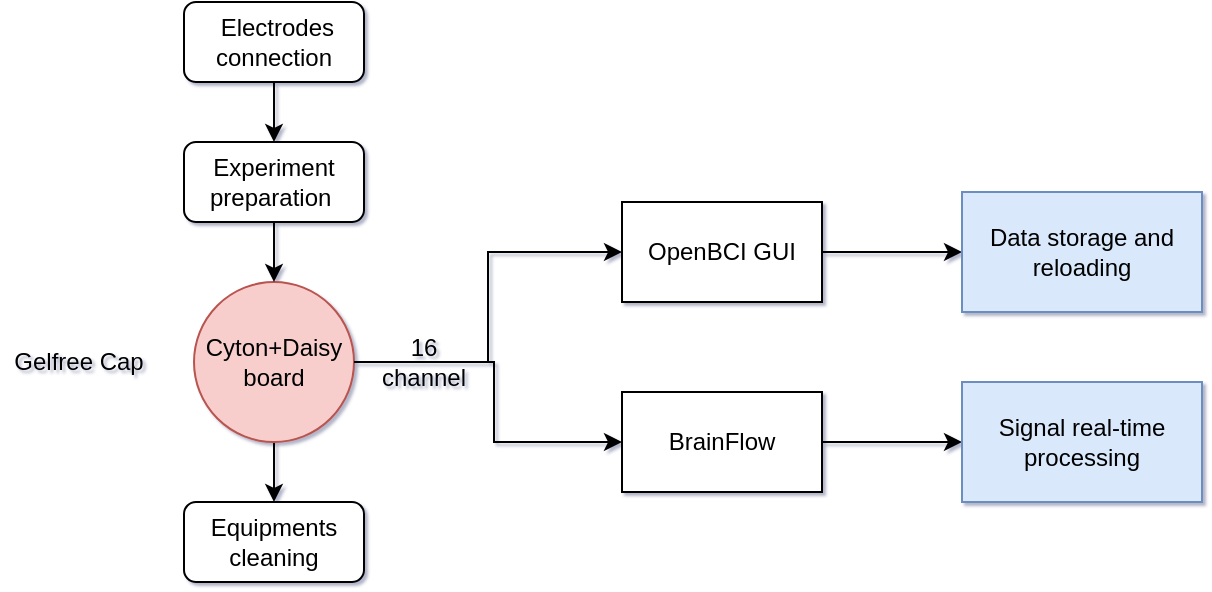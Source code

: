 <mxfile version="16.6.1" type="device"><diagram id="d4z7TgYbceRMenIpsFxB" name="Page-1"><mxGraphModel dx="782" dy="404" grid="0" gridSize="10" guides="1" tooltips="1" connect="1" arrows="1" fold="1" page="1" pageScale="1" pageWidth="827" pageHeight="1169" background="none" math="0" shadow="1"><root><mxCell id="0"/><mxCell id="1" parent="0"/><mxCell id="iUCnhsFE-UqAPdQO54JZ-8" style="edgeStyle=orthogonalEdgeStyle;rounded=0;orthogonalLoop=1;jettySize=auto;html=1;exitX=0.5;exitY=1;exitDx=0;exitDy=0;entryX=0.5;entryY=0;entryDx=0;entryDy=0;" parent="1" source="iUCnhsFE-UqAPdQO54JZ-1" target="iUCnhsFE-UqAPdQO54JZ-5" edge="1"><mxGeometry relative="1" as="geometry"/></mxCell><mxCell id="iUCnhsFE-UqAPdQO54JZ-18" style="edgeStyle=orthogonalEdgeStyle;rounded=0;orthogonalLoop=1;jettySize=auto;html=1;exitX=1;exitY=0.5;exitDx=0;exitDy=0;entryX=0;entryY=0.5;entryDx=0;entryDy=0;" parent="1" source="iUCnhsFE-UqAPdQO54JZ-1" target="iUCnhsFE-UqAPdQO54JZ-16" edge="1"><mxGeometry relative="1" as="geometry"><mxPoint x="240" y="330" as="targetPoint"/><Array as="points"><mxPoint x="247" y="330"/><mxPoint x="247" y="275"/></Array></mxGeometry></mxCell><mxCell id="iUCnhsFE-UqAPdQO54JZ-20" style="edgeStyle=orthogonalEdgeStyle;rounded=0;orthogonalLoop=1;jettySize=auto;html=1;exitX=1;exitY=0.5;exitDx=0;exitDy=0;entryX=0;entryY=0.5;entryDx=0;entryDy=0;startArrow=none;" parent="1" source="iUCnhsFE-UqAPdQO54JZ-21" target="iUCnhsFE-UqAPdQO54JZ-17" edge="1"><mxGeometry relative="1" as="geometry"><Array as="points"><mxPoint x="250" y="330"/><mxPoint x="250" y="370"/></Array></mxGeometry></mxCell><mxCell id="iUCnhsFE-UqAPdQO54JZ-1" value="Cyton+Daisy&lt;br&gt;board" style="ellipse;whiteSpace=wrap;html=1;aspect=fixed;fillColor=#f8cecc;strokeColor=#b85450;" parent="1" vertex="1"><mxGeometry x="100" y="290" width="80" height="80" as="geometry"/></mxCell><mxCell id="iUCnhsFE-UqAPdQO54JZ-2" value="Gelfree Cap" style="text;html=1;strokeColor=none;fillColor=none;align=center;verticalAlign=middle;whiteSpace=wrap;rounded=0;" parent="1" vertex="1"><mxGeometry x="3" y="315" width="79" height="30" as="geometry"/></mxCell><mxCell id="iUCnhsFE-UqAPdQO54JZ-6" style="edgeStyle=orthogonalEdgeStyle;rounded=0;orthogonalLoop=1;jettySize=auto;html=1;exitX=0.5;exitY=1;exitDx=0;exitDy=0;entryX=0.5;entryY=0;entryDx=0;entryDy=0;" parent="1" source="iUCnhsFE-UqAPdQO54JZ-3" target="iUCnhsFE-UqAPdQO54JZ-4" edge="1"><mxGeometry relative="1" as="geometry"/></mxCell><mxCell id="iUCnhsFE-UqAPdQO54JZ-3" value="&amp;nbsp;Electrodes connection" style="rounded=1;whiteSpace=wrap;html=1;" parent="1" vertex="1"><mxGeometry x="95" y="150" width="90" height="40" as="geometry"/></mxCell><mxCell id="iUCnhsFE-UqAPdQO54JZ-7" style="edgeStyle=orthogonalEdgeStyle;rounded=0;orthogonalLoop=1;jettySize=auto;html=1;exitX=0.5;exitY=1;exitDx=0;exitDy=0;entryX=0.5;entryY=0;entryDx=0;entryDy=0;" parent="1" source="iUCnhsFE-UqAPdQO54JZ-4" target="iUCnhsFE-UqAPdQO54JZ-1" edge="1"><mxGeometry relative="1" as="geometry"/></mxCell><mxCell id="iUCnhsFE-UqAPdQO54JZ-4" value="Experiment preparation&amp;nbsp;" style="rounded=1;whiteSpace=wrap;html=1;" parent="1" vertex="1"><mxGeometry x="95" y="220" width="90" height="40" as="geometry"/></mxCell><mxCell id="iUCnhsFE-UqAPdQO54JZ-5" value="Equipments cleaning" style="rounded=1;whiteSpace=wrap;html=1;" parent="1" vertex="1"><mxGeometry x="95" y="400" width="90" height="40" as="geometry"/></mxCell><mxCell id="iUCnhsFE-UqAPdQO54JZ-24" value="" style="edgeStyle=orthogonalEdgeStyle;rounded=0;orthogonalLoop=1;jettySize=auto;html=1;" parent="1" source="iUCnhsFE-UqAPdQO54JZ-16" target="iUCnhsFE-UqAPdQO54JZ-23" edge="1"><mxGeometry relative="1" as="geometry"/></mxCell><mxCell id="iUCnhsFE-UqAPdQO54JZ-16" value="OpenBCI GUI" style="rounded=0;whiteSpace=wrap;html=1;" parent="1" vertex="1"><mxGeometry x="314" y="250" width="100" height="50" as="geometry"/></mxCell><mxCell id="iUCnhsFE-UqAPdQO54JZ-28" style="edgeStyle=orthogonalEdgeStyle;rounded=0;orthogonalLoop=1;jettySize=auto;html=1;exitX=1;exitY=0.5;exitDx=0;exitDy=0;entryX=0;entryY=0.5;entryDx=0;entryDy=0;" parent="1" source="iUCnhsFE-UqAPdQO54JZ-17" target="iUCnhsFE-UqAPdQO54JZ-27" edge="1"><mxGeometry relative="1" as="geometry"/></mxCell><mxCell id="iUCnhsFE-UqAPdQO54JZ-17" value="BrainFlow" style="rounded=0;whiteSpace=wrap;html=1;" parent="1" vertex="1"><mxGeometry x="314" y="345" width="100" height="50" as="geometry"/></mxCell><mxCell id="iUCnhsFE-UqAPdQO54JZ-21" value="16 channel" style="text;html=1;strokeColor=none;fillColor=none;align=center;verticalAlign=middle;whiteSpace=wrap;rounded=0;" parent="1" vertex="1"><mxGeometry x="185" y="315" width="60" height="30" as="geometry"/></mxCell><mxCell id="iUCnhsFE-UqAPdQO54JZ-22" value="" style="edgeStyle=orthogonalEdgeStyle;rounded=0;orthogonalLoop=1;jettySize=auto;html=1;exitX=1;exitY=0.5;exitDx=0;exitDy=0;entryX=0;entryY=0.5;entryDx=0;entryDy=0;endArrow=none;" parent="1" source="iUCnhsFE-UqAPdQO54JZ-1" target="iUCnhsFE-UqAPdQO54JZ-21" edge="1"><mxGeometry relative="1" as="geometry"><mxPoint x="180" y="330" as="sourcePoint"/><mxPoint x="314" y="370" as="targetPoint"/></mxGeometry></mxCell><mxCell id="iUCnhsFE-UqAPdQO54JZ-23" value="Data storage and reloading" style="whiteSpace=wrap;html=1;rounded=0;fillColor=#dae8fc;strokeColor=#6c8ebf;" parent="1" vertex="1"><mxGeometry x="484" y="245" width="120" height="60" as="geometry"/></mxCell><mxCell id="iUCnhsFE-UqAPdQO54JZ-27" value="Signal real-time processing" style="whiteSpace=wrap;html=1;rounded=0;fillColor=#dae8fc;strokeColor=#6c8ebf;" parent="1" vertex="1"><mxGeometry x="484" y="340" width="120" height="60" as="geometry"/></mxCell></root></mxGraphModel></diagram></mxfile>